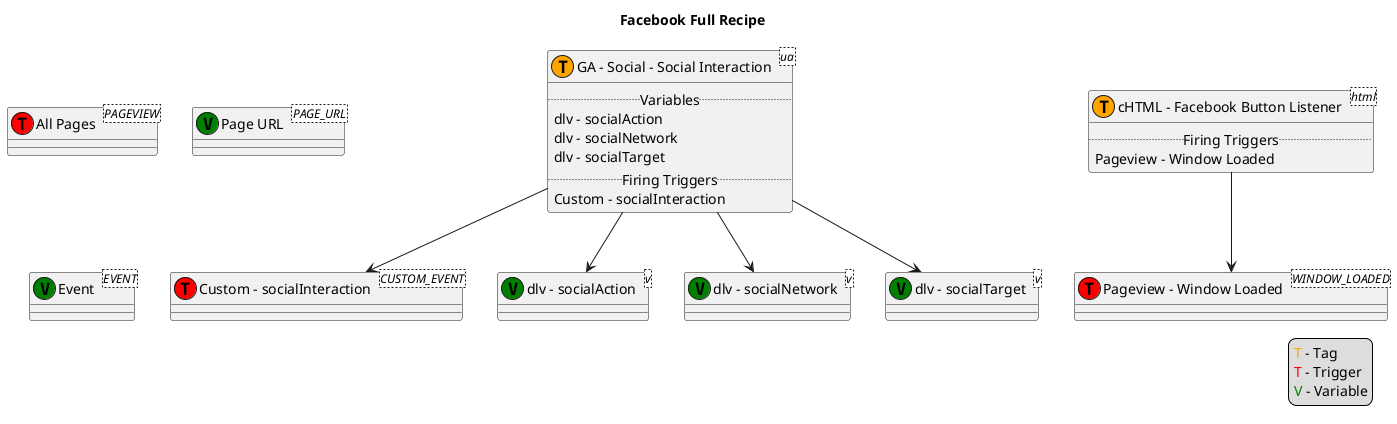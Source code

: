 @startuml
title Facebook Full Recipe
legend right
<color:orange>T</color> - Tag
<color:red>T</color> - Trigger
<color:green>V</color> - Variable
end legend
class "GA - Social - Social Interaction" as 01<ua> << (T, orange) >> {
    .. Variables ..
    dlv - socialAction
    dlv - socialNetwork
    dlv - socialTarget
    .. Firing Triggers ..
    Custom - socialInteraction
}
class "cHTML - Facebook Button Listener" as 02<html> << (T, orange) >> {
    .. Firing Triggers ..
    Pageview - Window Loaded
}
class "Custom - socialInteraction" as 15<CUSTOM_EVENT> << (T, red) >>
class "Pageview - Window Loaded" as 16<WINDOW_LOADED> << (T, red) >>
class "All Pages" as 2147479553<PAGEVIEW> << (T, red) >>
class "dlv - socialAction" as 21<v> << (V, green) >>
class "dlv - socialNetwork" as 22<v> << (V, green) >>
class "dlv - socialTarget" as 23<v> << (V, green) >>
class "Page URL"<PAGE_URL> << (V, green) >>
class "Event"<EVENT> << (V, green) >>
01 --> 15
02 --> 16
01 --> 21
01 --> 22
01 --> 23
@enduml
